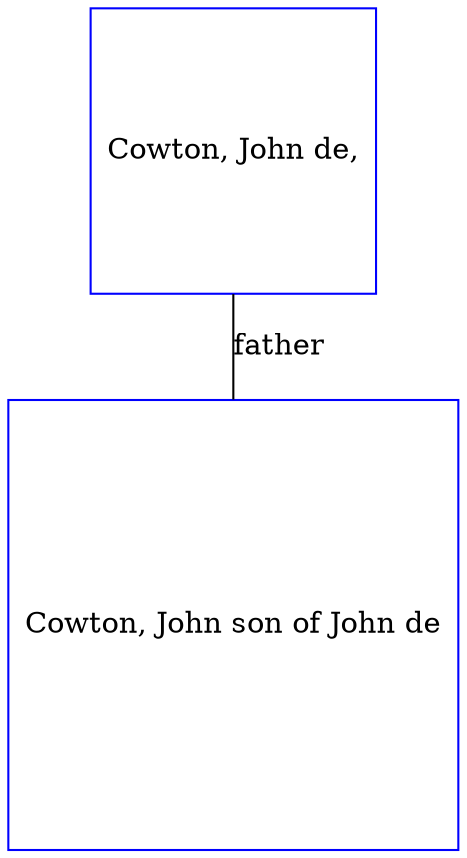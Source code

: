 digraph D {
    edge [dir=none];    node [shape=box];    "009219"   [label="Cowton, John son of John de", shape=box, regular=1, color="blue"] ;
"009220"   [label="Cowton, John de,", shape=box, regular=1, color="blue"] ;
009220->009219 [label="father",arrowsize=0.0]; 
}